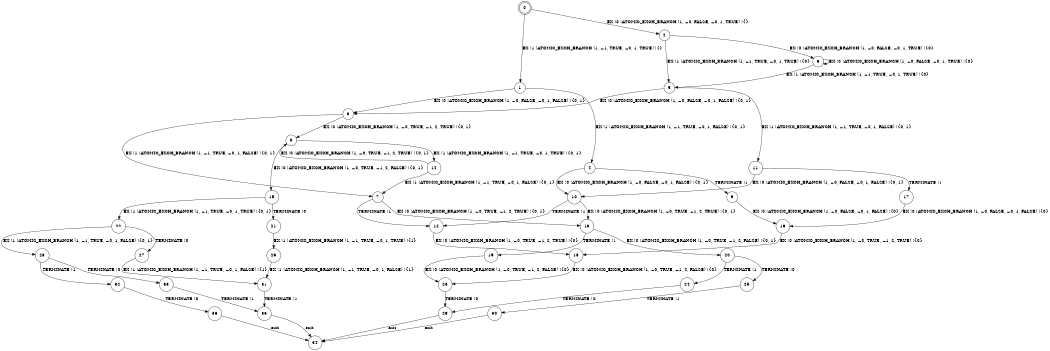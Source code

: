 digraph BCG {
size = "7, 10.5";
center = TRUE;
node [shape = circle];
0 [peripheries = 2];
0 -> 1 [label = "EX !1 !ATOMIC_EXCH_BRANCH (1, +1, TRUE, +0, 1, TRUE) !{}"];
0 -> 2 [label = "EX !0 !ATOMIC_EXCH_BRANCH (1, +0, FALSE, +0, 1, TRUE) !{}"];
1 -> 3 [label = "EX !0 !ATOMIC_EXCH_BRANCH (1, +0, FALSE, +0, 1, FALSE) !{0, 1}"];
1 -> 4 [label = "EX !1 !ATOMIC_EXCH_BRANCH (1, +1, TRUE, +0, 1, FALSE) !{0, 1}"];
2 -> 5 [label = "EX !1 !ATOMIC_EXCH_BRANCH (1, +1, TRUE, +0, 1, TRUE) !{0}"];
2 -> 6 [label = "EX !0 !ATOMIC_EXCH_BRANCH (1, +0, FALSE, +0, 1, TRUE) !{0}"];
3 -> 7 [label = "EX !1 !ATOMIC_EXCH_BRANCH (1, +1, TRUE, +0, 1, FALSE) !{0, 1}"];
3 -> 8 [label = "EX !0 !ATOMIC_EXCH_BRANCH (1, +0, TRUE, +1, 2, TRUE) !{0, 1}"];
4 -> 9 [label = "TERMINATE !1"];
4 -> 10 [label = "EX !0 !ATOMIC_EXCH_BRANCH (1, +0, FALSE, +0, 1, FALSE) !{0, 1}"];
5 -> 11 [label = "EX !1 !ATOMIC_EXCH_BRANCH (1, +1, TRUE, +0, 1, FALSE) !{0, 1}"];
5 -> 3 [label = "EX !0 !ATOMIC_EXCH_BRANCH (1, +0, FALSE, +0, 1, FALSE) !{0, 1}"];
6 -> 5 [label = "EX !1 !ATOMIC_EXCH_BRANCH (1, +1, TRUE, +0, 1, TRUE) !{0}"];
6 -> 6 [label = "EX !0 !ATOMIC_EXCH_BRANCH (1, +0, FALSE, +0, 1, TRUE) !{0}"];
7 -> 12 [label = "TERMINATE !1"];
7 -> 13 [label = "EX !0 !ATOMIC_EXCH_BRANCH (1, +0, TRUE, +1, 2, TRUE) !{0, 1}"];
8 -> 14 [label = "EX !1 !ATOMIC_EXCH_BRANCH (1, +1, TRUE, +0, 1, TRUE) !{0, 1}"];
8 -> 15 [label = "EX !0 !ATOMIC_EXCH_BRANCH (1, +0, TRUE, +1, 2, FALSE) !{0, 1}"];
9 -> 16 [label = "EX !0 !ATOMIC_EXCH_BRANCH (1, +0, FALSE, +0, 1, FALSE) !{0}"];
10 -> 12 [label = "TERMINATE !1"];
10 -> 13 [label = "EX !0 !ATOMIC_EXCH_BRANCH (1, +0, TRUE, +1, 2, TRUE) !{0, 1}"];
11 -> 17 [label = "TERMINATE !1"];
11 -> 10 [label = "EX !0 !ATOMIC_EXCH_BRANCH (1, +0, FALSE, +0, 1, FALSE) !{0, 1}"];
12 -> 18 [label = "EX !0 !ATOMIC_EXCH_BRANCH (1, +0, TRUE, +1, 2, TRUE) !{0}"];
13 -> 19 [label = "TERMINATE !1"];
13 -> 20 [label = "EX !0 !ATOMIC_EXCH_BRANCH (1, +0, TRUE, +1, 2, FALSE) !{0, 1}"];
14 -> 7 [label = "EX !1 !ATOMIC_EXCH_BRANCH (1, +1, TRUE, +0, 1, FALSE) !{0, 1}"];
14 -> 8 [label = "EX !0 !ATOMIC_EXCH_BRANCH (1, +0, TRUE, +1, 2, TRUE) !{0, 1}"];
15 -> 21 [label = "TERMINATE !0"];
15 -> 22 [label = "EX !1 !ATOMIC_EXCH_BRANCH (1, +1, TRUE, +0, 1, TRUE) !{0, 1}"];
16 -> 18 [label = "EX !0 !ATOMIC_EXCH_BRANCH (1, +0, TRUE, +1, 2, TRUE) !{0}"];
17 -> 16 [label = "EX !0 !ATOMIC_EXCH_BRANCH (1, +0, FALSE, +0, 1, FALSE) !{0}"];
18 -> 23 [label = "EX !0 !ATOMIC_EXCH_BRANCH (1, +0, TRUE, +1, 2, FALSE) !{0}"];
19 -> 23 [label = "EX !0 !ATOMIC_EXCH_BRANCH (1, +0, TRUE, +1, 2, FALSE) !{0}"];
20 -> 24 [label = "TERMINATE !1"];
20 -> 25 [label = "TERMINATE !0"];
21 -> 26 [label = "EX !1 !ATOMIC_EXCH_BRANCH (1, +1, TRUE, +0, 1, TRUE) !{1}"];
22 -> 27 [label = "TERMINATE !0"];
22 -> 28 [label = "EX !1 !ATOMIC_EXCH_BRANCH (1, +1, TRUE, +0, 1, FALSE) !{0, 1}"];
23 -> 29 [label = "TERMINATE !0"];
24 -> 29 [label = "TERMINATE !0"];
25 -> 30 [label = "TERMINATE !1"];
26 -> 31 [label = "EX !1 !ATOMIC_EXCH_BRANCH (1, +1, TRUE, +0, 1, FALSE) !{1}"];
27 -> 31 [label = "EX !1 !ATOMIC_EXCH_BRANCH (1, +1, TRUE, +0, 1, FALSE) !{1}"];
28 -> 32 [label = "TERMINATE !1"];
28 -> 33 [label = "TERMINATE !0"];
29 -> 34 [label = "exit"];
30 -> 34 [label = "exit"];
31 -> 35 [label = "TERMINATE !1"];
32 -> 36 [label = "TERMINATE !0"];
33 -> 35 [label = "TERMINATE !1"];
35 -> 34 [label = "exit"];
36 -> 34 [label = "exit"];
}
